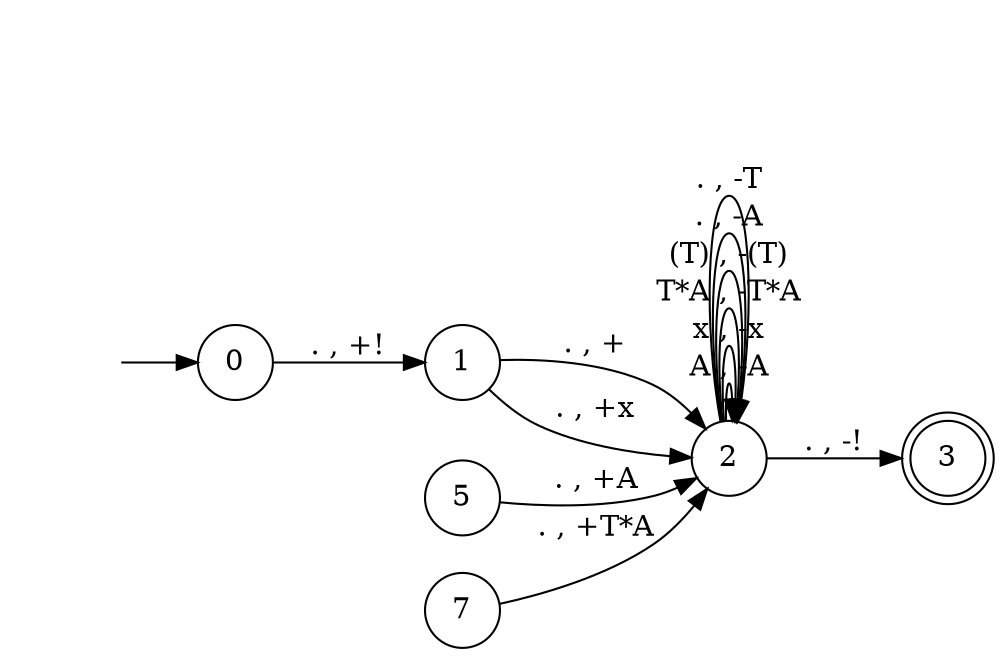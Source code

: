digraph pda {
rankdir = LR;
hidden [shape = plaintext, label = ""];
node [shape = doublecircle];
3;
node [shape = circle];
hidden -> 0;
0 -> 1 [label = ". , +!"];
1 -> 2 [label = ". , +"];
1 -> 2 [label = ". , +x"];
2 -> 2 [label = "A , -A"];
2 -> 2 [label = "x , -x"];
2 -> 2 [label = "T*A , -T*A"];
2 -> 2 [label = "(T) , -(T)"];
2 -> 2 [label = ". , -A"];
2 -> 2 [label = ". , -T"];
2 -> 3 [label = ". , -!"];
5 -> 2 [label = ". , +A"];
7 -> 2 [label = ". , +T*A"];
}
